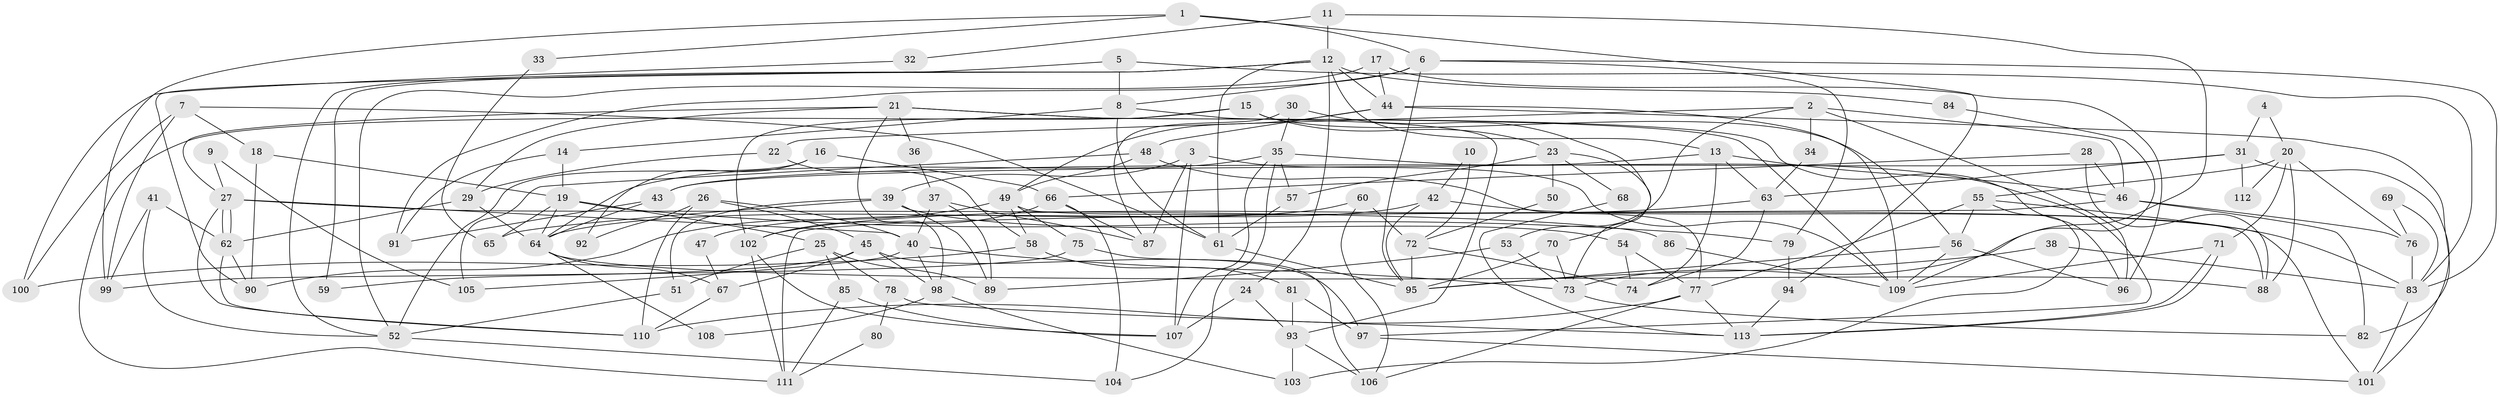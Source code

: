// Generated by graph-tools (version 1.1) at 2025/50/03/09/25 03:50:10]
// undirected, 113 vertices, 226 edges
graph export_dot {
graph [start="1"]
  node [color=gray90,style=filled];
  1;
  2;
  3;
  4;
  5;
  6;
  7;
  8;
  9;
  10;
  11;
  12;
  13;
  14;
  15;
  16;
  17;
  18;
  19;
  20;
  21;
  22;
  23;
  24;
  25;
  26;
  27;
  28;
  29;
  30;
  31;
  32;
  33;
  34;
  35;
  36;
  37;
  38;
  39;
  40;
  41;
  42;
  43;
  44;
  45;
  46;
  47;
  48;
  49;
  50;
  51;
  52;
  53;
  54;
  55;
  56;
  57;
  58;
  59;
  60;
  61;
  62;
  63;
  64;
  65;
  66;
  67;
  68;
  69;
  70;
  71;
  72;
  73;
  74;
  75;
  76;
  77;
  78;
  79;
  80;
  81;
  82;
  83;
  84;
  85;
  86;
  87;
  88;
  89;
  90;
  91;
  92;
  93;
  94;
  95;
  96;
  97;
  98;
  99;
  100;
  101;
  102;
  103;
  104;
  105;
  106;
  107;
  108;
  109;
  110;
  111;
  112;
  113;
  1 -- 6;
  1 -- 99;
  1 -- 33;
  1 -- 94;
  2 -- 46;
  2 -- 22;
  2 -- 34;
  2 -- 53;
  2 -- 96;
  3 -- 109;
  3 -- 87;
  3 -- 39;
  3 -- 107;
  4 -- 31;
  4 -- 20;
  5 -- 90;
  5 -- 8;
  5 -- 83;
  6 -- 91;
  6 -- 79;
  6 -- 8;
  6 -- 83;
  6 -- 95;
  7 -- 61;
  7 -- 99;
  7 -- 18;
  7 -- 100;
  8 -- 61;
  8 -- 14;
  8 -- 93;
  9 -- 27;
  9 -- 105;
  10 -- 72;
  10 -- 42;
  11 -- 73;
  11 -- 12;
  11 -- 32;
  12 -- 24;
  12 -- 61;
  12 -- 13;
  12 -- 44;
  12 -- 52;
  12 -- 59;
  12 -- 84;
  13 -- 43;
  13 -- 46;
  13 -- 63;
  13 -- 74;
  14 -- 19;
  14 -- 91;
  15 -- 111;
  15 -- 102;
  15 -- 23;
  15 -- 56;
  16 -- 66;
  16 -- 52;
  16 -- 92;
  17 -- 44;
  17 -- 96;
  17 -- 52;
  18 -- 90;
  18 -- 19;
  19 -- 25;
  19 -- 64;
  19 -- 65;
  19 -- 79;
  20 -- 76;
  20 -- 71;
  20 -- 55;
  20 -- 88;
  20 -- 112;
  21 -- 96;
  21 -- 29;
  21 -- 27;
  21 -- 36;
  21 -- 98;
  21 -- 109;
  22 -- 29;
  22 -- 58;
  23 -- 73;
  23 -- 50;
  23 -- 57;
  23 -- 68;
  24 -- 93;
  24 -- 107;
  25 -- 51;
  25 -- 85;
  25 -- 78;
  25 -- 89;
  26 -- 40;
  26 -- 45;
  26 -- 92;
  26 -- 110;
  27 -- 62;
  27 -- 62;
  27 -- 40;
  27 -- 86;
  27 -- 110;
  28 -- 46;
  28 -- 88;
  28 -- 66;
  29 -- 62;
  29 -- 64;
  30 -- 70;
  30 -- 87;
  30 -- 35;
  31 -- 101;
  31 -- 63;
  31 -- 43;
  31 -- 112;
  32 -- 100;
  33 -- 65;
  34 -- 63;
  35 -- 107;
  35 -- 57;
  35 -- 64;
  35 -- 97;
  35 -- 104;
  36 -- 37;
  37 -- 40;
  37 -- 89;
  37 -- 87;
  38 -- 83;
  38 -- 95;
  39 -- 54;
  39 -- 51;
  39 -- 65;
  39 -- 89;
  40 -- 98;
  40 -- 73;
  40 -- 105;
  41 -- 62;
  41 -- 52;
  41 -- 99;
  42 -- 95;
  42 -- 83;
  42 -- 47;
  43 -- 64;
  43 -- 91;
  44 -- 49;
  44 -- 48;
  44 -- 82;
  44 -- 109;
  45 -- 97;
  45 -- 67;
  45 -- 59;
  45 -- 98;
  46 -- 82;
  46 -- 76;
  46 -- 111;
  47 -- 67;
  48 -- 77;
  48 -- 49;
  48 -- 105;
  49 -- 88;
  49 -- 58;
  49 -- 75;
  49 -- 90;
  50 -- 72;
  51 -- 52;
  52 -- 104;
  53 -- 89;
  53 -- 73;
  54 -- 74;
  54 -- 77;
  55 -- 56;
  55 -- 77;
  55 -- 101;
  55 -- 103;
  56 -- 109;
  56 -- 95;
  56 -- 96;
  57 -- 61;
  58 -- 81;
  58 -- 100;
  60 -- 64;
  60 -- 106;
  60 -- 72;
  61 -- 95;
  62 -- 110;
  62 -- 90;
  63 -- 74;
  63 -- 102;
  64 -- 67;
  64 -- 88;
  64 -- 108;
  66 -- 104;
  66 -- 87;
  66 -- 102;
  67 -- 110;
  68 -- 113;
  69 -- 76;
  69 -- 83;
  70 -- 73;
  70 -- 95;
  71 -- 113;
  71 -- 113;
  71 -- 109;
  72 -- 95;
  72 -- 74;
  73 -- 82;
  75 -- 106;
  75 -- 99;
  76 -- 83;
  77 -- 110;
  77 -- 106;
  77 -- 113;
  78 -- 113;
  78 -- 80;
  79 -- 94;
  80 -- 111;
  81 -- 97;
  81 -- 93;
  83 -- 101;
  84 -- 109;
  85 -- 107;
  85 -- 111;
  86 -- 109;
  93 -- 103;
  93 -- 106;
  94 -- 113;
  97 -- 101;
  98 -- 103;
  98 -- 108;
  102 -- 107;
  102 -- 111;
}

